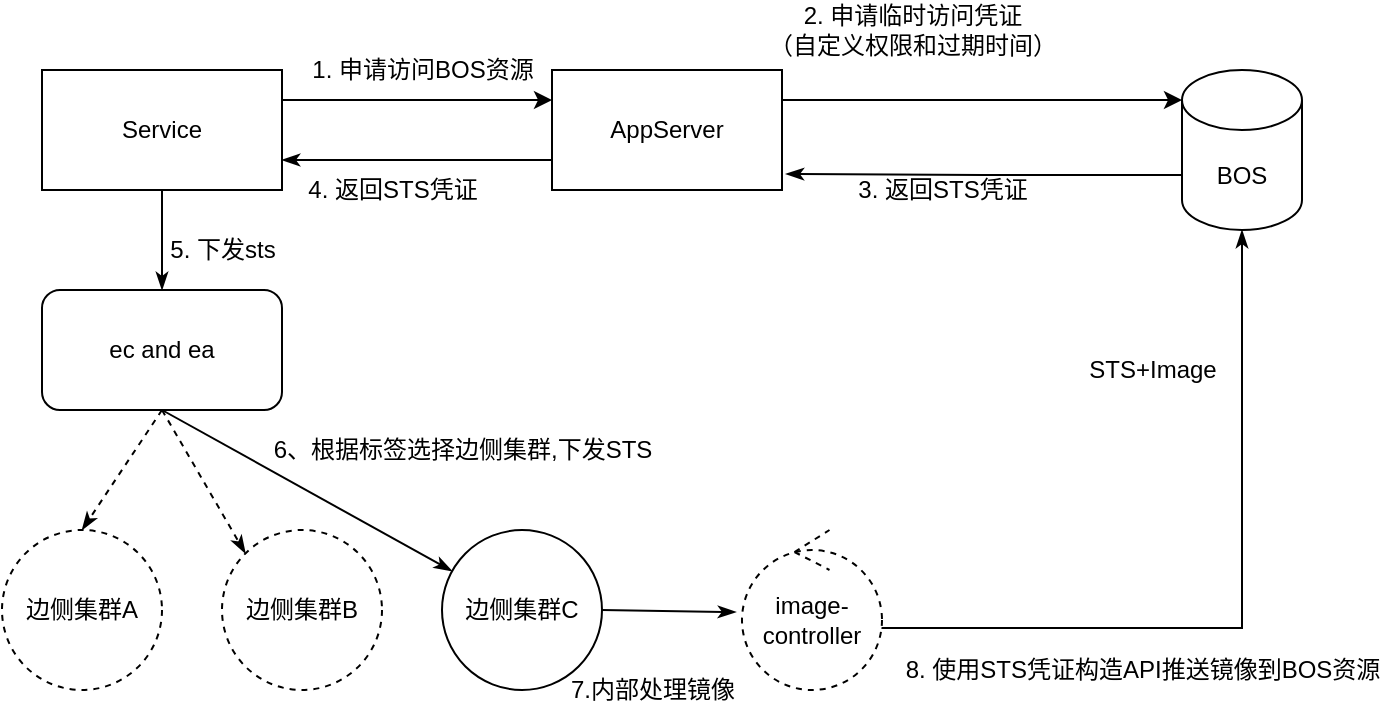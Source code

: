 <mxfile version="13.10.9" type="github">
  <diagram id="1uVkQPJ1SdvVHeMco_UJ" name="Page-1">
    <mxGraphModel dx="1426" dy="803" grid="1" gridSize="10" guides="1" tooltips="1" connect="1" arrows="1" fold="1" page="1" pageScale="1" pageWidth="827" pageHeight="1169" math="0" shadow="0">
      <root>
        <mxCell id="0" />
        <mxCell id="1" parent="0" />
        <mxCell id="F1krxXXASnUanRHgjHse-11" style="edgeStyle=orthogonalEdgeStyle;rounded=0;orthogonalLoop=1;jettySize=auto;html=1;exitX=1;exitY=0.25;exitDx=0;exitDy=0;entryX=0;entryY=0.25;entryDx=0;entryDy=0;" edge="1" parent="1" source="F1krxXXASnUanRHgjHse-1" target="F1krxXXASnUanRHgjHse-10">
          <mxGeometry relative="1" as="geometry" />
        </mxCell>
        <mxCell id="F1krxXXASnUanRHgjHse-25" style="edgeStyle=orthogonalEdgeStyle;rounded=0;orthogonalLoop=1;jettySize=auto;html=1;exitX=0.5;exitY=1;exitDx=0;exitDy=0;entryX=0.5;entryY=0;entryDx=0;entryDy=0;endArrow=classicThin;endFill=1;" edge="1" parent="1" source="F1krxXXASnUanRHgjHse-1" target="F1krxXXASnUanRHgjHse-24">
          <mxGeometry relative="1" as="geometry" />
        </mxCell>
        <mxCell id="F1krxXXASnUanRHgjHse-1" value="Service" style="rounded=0;whiteSpace=wrap;html=1;" vertex="1" parent="1">
          <mxGeometry x="40" y="170" width="120" height="60" as="geometry" />
        </mxCell>
        <mxCell id="F1krxXXASnUanRHgjHse-13" style="edgeStyle=orthogonalEdgeStyle;rounded=0;orthogonalLoop=1;jettySize=auto;html=1;exitX=1;exitY=0.25;exitDx=0;exitDy=0;entryX=0;entryY=0;entryDx=0;entryDy=15;entryPerimeter=0;" edge="1" parent="1" source="F1krxXXASnUanRHgjHse-10" target="F1krxXXASnUanRHgjHse-16">
          <mxGeometry relative="1" as="geometry">
            <mxPoint x="500" y="185" as="targetPoint" />
          </mxGeometry>
        </mxCell>
        <mxCell id="F1krxXXASnUanRHgjHse-22" style="edgeStyle=orthogonalEdgeStyle;rounded=0;orthogonalLoop=1;jettySize=auto;html=1;exitX=0;exitY=0.75;exitDx=0;exitDy=0;endArrow=classicThin;endFill=1;entryX=1;entryY=0.75;entryDx=0;entryDy=0;" edge="1" parent="1" source="F1krxXXASnUanRHgjHse-10" target="F1krxXXASnUanRHgjHse-1">
          <mxGeometry relative="1" as="geometry">
            <mxPoint x="170" y="215" as="targetPoint" />
          </mxGeometry>
        </mxCell>
        <mxCell id="F1krxXXASnUanRHgjHse-10" value="AppServer" style="rounded=0;whiteSpace=wrap;html=1;" vertex="1" parent="1">
          <mxGeometry x="295" y="170" width="115" height="60" as="geometry" />
        </mxCell>
        <mxCell id="F1krxXXASnUanRHgjHse-12" value="1. 申请访问BOS资源" style="text;html=1;align=center;verticalAlign=middle;resizable=0;points=[];autosize=1;" vertex="1" parent="1">
          <mxGeometry x="165" y="160" width="130" height="20" as="geometry" />
        </mxCell>
        <mxCell id="F1krxXXASnUanRHgjHse-14" value="2. 申请临时访问凭证&lt;br&gt;（自定义权限和过期时间）" style="text;html=1;align=center;verticalAlign=middle;resizable=0;points=[];autosize=1;" vertex="1" parent="1">
          <mxGeometry x="395" y="135" width="160" height="30" as="geometry" />
        </mxCell>
        <mxCell id="F1krxXXASnUanRHgjHse-20" style="edgeStyle=orthogonalEdgeStyle;rounded=0;orthogonalLoop=1;jettySize=auto;html=1;exitX=0;exitY=0;exitDx=0;exitDy=52.5;exitPerimeter=0;entryX=1.017;entryY=0.867;entryDx=0;entryDy=0;entryPerimeter=0;endArrow=classicThin;endFill=1;" edge="1" parent="1" source="F1krxXXASnUanRHgjHse-16" target="F1krxXXASnUanRHgjHse-10">
          <mxGeometry relative="1" as="geometry" />
        </mxCell>
        <mxCell id="F1krxXXASnUanRHgjHse-35" style="edgeStyle=orthogonalEdgeStyle;rounded=0;orthogonalLoop=1;jettySize=auto;html=1;exitX=0.986;exitY=0.613;exitDx=0;exitDy=0;exitPerimeter=0;entryX=0.5;entryY=1;entryDx=0;entryDy=0;entryPerimeter=0;endArrow=classicThin;endFill=1;" edge="1" parent="1" source="F1krxXXASnUanRHgjHse-32" target="F1krxXXASnUanRHgjHse-16">
          <mxGeometry relative="1" as="geometry">
            <Array as="points">
              <mxPoint x="640" y="449" />
            </Array>
          </mxGeometry>
        </mxCell>
        <mxCell id="F1krxXXASnUanRHgjHse-16" value="BOS" style="shape=cylinder3;whiteSpace=wrap;html=1;boundedLbl=1;backgroundOutline=1;size=15;" vertex="1" parent="1">
          <mxGeometry x="610" y="170" width="60" height="80" as="geometry" />
        </mxCell>
        <mxCell id="F1krxXXASnUanRHgjHse-21" value="3. 返回STS凭证" style="text;html=1;align=center;verticalAlign=middle;resizable=0;points=[];autosize=1;" vertex="1" parent="1">
          <mxGeometry x="440" y="220" width="100" height="20" as="geometry" />
        </mxCell>
        <mxCell id="F1krxXXASnUanRHgjHse-23" value="4. 返回STS凭证" style="text;html=1;align=center;verticalAlign=middle;resizable=0;points=[];autosize=1;" vertex="1" parent="1">
          <mxGeometry x="165" y="220" width="100" height="20" as="geometry" />
        </mxCell>
        <mxCell id="F1krxXXASnUanRHgjHse-30" style="rounded=0;orthogonalLoop=1;jettySize=auto;html=1;exitX=0.5;exitY=1;exitDx=0;exitDy=0;endArrow=classicThin;endFill=1;" edge="1" parent="1" source="F1krxXXASnUanRHgjHse-24" target="F1krxXXASnUanRHgjHse-29">
          <mxGeometry relative="1" as="geometry" />
        </mxCell>
        <mxCell id="F1krxXXASnUanRHgjHse-36" style="rounded=0;orthogonalLoop=1;jettySize=auto;html=1;exitX=0.5;exitY=1;exitDx=0;exitDy=0;entryX=0.5;entryY=0;entryDx=0;entryDy=0;endArrow=classicThin;endFill=1;dashed=1;" edge="1" parent="1" source="F1krxXXASnUanRHgjHse-24" target="F1krxXXASnUanRHgjHse-27">
          <mxGeometry relative="1" as="geometry" />
        </mxCell>
        <mxCell id="F1krxXXASnUanRHgjHse-37" style="edgeStyle=none;rounded=0;orthogonalLoop=1;jettySize=auto;html=1;exitX=0.5;exitY=1;exitDx=0;exitDy=0;entryX=0;entryY=0;entryDx=0;entryDy=0;dashed=1;endArrow=classicThin;endFill=1;" edge="1" parent="1" source="F1krxXXASnUanRHgjHse-24" target="F1krxXXASnUanRHgjHse-28">
          <mxGeometry relative="1" as="geometry" />
        </mxCell>
        <mxCell id="F1krxXXASnUanRHgjHse-24" value="ec and ea" style="rounded=1;whiteSpace=wrap;html=1;" vertex="1" parent="1">
          <mxGeometry x="40" y="280" width="120" height="60" as="geometry" />
        </mxCell>
        <mxCell id="F1krxXXASnUanRHgjHse-26" value="5. 下发sts" style="text;html=1;align=center;verticalAlign=middle;resizable=0;points=[];autosize=1;" vertex="1" parent="1">
          <mxGeometry x="95" y="250" width="70" height="20" as="geometry" />
        </mxCell>
        <mxCell id="F1krxXXASnUanRHgjHse-27" value="边侧集群A" style="ellipse;whiteSpace=wrap;html=1;aspect=fixed;dashed=1;" vertex="1" parent="1">
          <mxGeometry x="20" y="400" width="80" height="80" as="geometry" />
        </mxCell>
        <mxCell id="F1krxXXASnUanRHgjHse-28" value="边侧集群B" style="ellipse;whiteSpace=wrap;html=1;aspect=fixed;dashed=1;" vertex="1" parent="1">
          <mxGeometry x="130" y="400" width="80" height="80" as="geometry" />
        </mxCell>
        <mxCell id="F1krxXXASnUanRHgjHse-33" style="edgeStyle=none;rounded=0;orthogonalLoop=1;jettySize=auto;html=1;exitX=1;exitY=0.5;exitDx=0;exitDy=0;entryX=-0.043;entryY=0.513;entryDx=0;entryDy=0;entryPerimeter=0;endArrow=classicThin;endFill=1;" edge="1" parent="1" source="F1krxXXASnUanRHgjHse-29" target="F1krxXXASnUanRHgjHse-32">
          <mxGeometry relative="1" as="geometry" />
        </mxCell>
        <mxCell id="F1krxXXASnUanRHgjHse-29" value="边侧集群C" style="ellipse;whiteSpace=wrap;html=1;aspect=fixed;" vertex="1" parent="1">
          <mxGeometry x="240" y="400" width="80" height="80" as="geometry" />
        </mxCell>
        <mxCell id="F1krxXXASnUanRHgjHse-31" value="6、根据标签选择边侧集群,下发STS" style="text;html=1;align=center;verticalAlign=middle;resizable=0;points=[];autosize=1;" vertex="1" parent="1">
          <mxGeometry x="150" y="350" width="200" height="20" as="geometry" />
        </mxCell>
        <mxCell id="F1krxXXASnUanRHgjHse-32" value="image-controller" style="ellipse;shape=umlControl;whiteSpace=wrap;html=1;dashed=1;" vertex="1" parent="1">
          <mxGeometry x="390" y="400" width="70" height="80" as="geometry" />
        </mxCell>
        <mxCell id="F1krxXXASnUanRHgjHse-34" value="7.内部处理镜像" style="text;html=1;align=center;verticalAlign=middle;resizable=0;points=[];autosize=1;" vertex="1" parent="1">
          <mxGeometry x="295" y="470" width="100" height="20" as="geometry" />
        </mxCell>
        <mxCell id="F1krxXXASnUanRHgjHse-38" value="8. 使用STS凭证构造API推送镜像到BOS资源" style="text;html=1;align=center;verticalAlign=middle;resizable=0;points=[];autosize=1;" vertex="1" parent="1">
          <mxGeometry x="465" y="460" width="250" height="20" as="geometry" />
        </mxCell>
        <mxCell id="F1krxXXASnUanRHgjHse-39" value="STS+Image" style="text;html=1;align=center;verticalAlign=middle;resizable=0;points=[];autosize=1;" vertex="1" parent="1">
          <mxGeometry x="555" y="310" width="80" height="20" as="geometry" />
        </mxCell>
      </root>
    </mxGraphModel>
  </diagram>
</mxfile>
